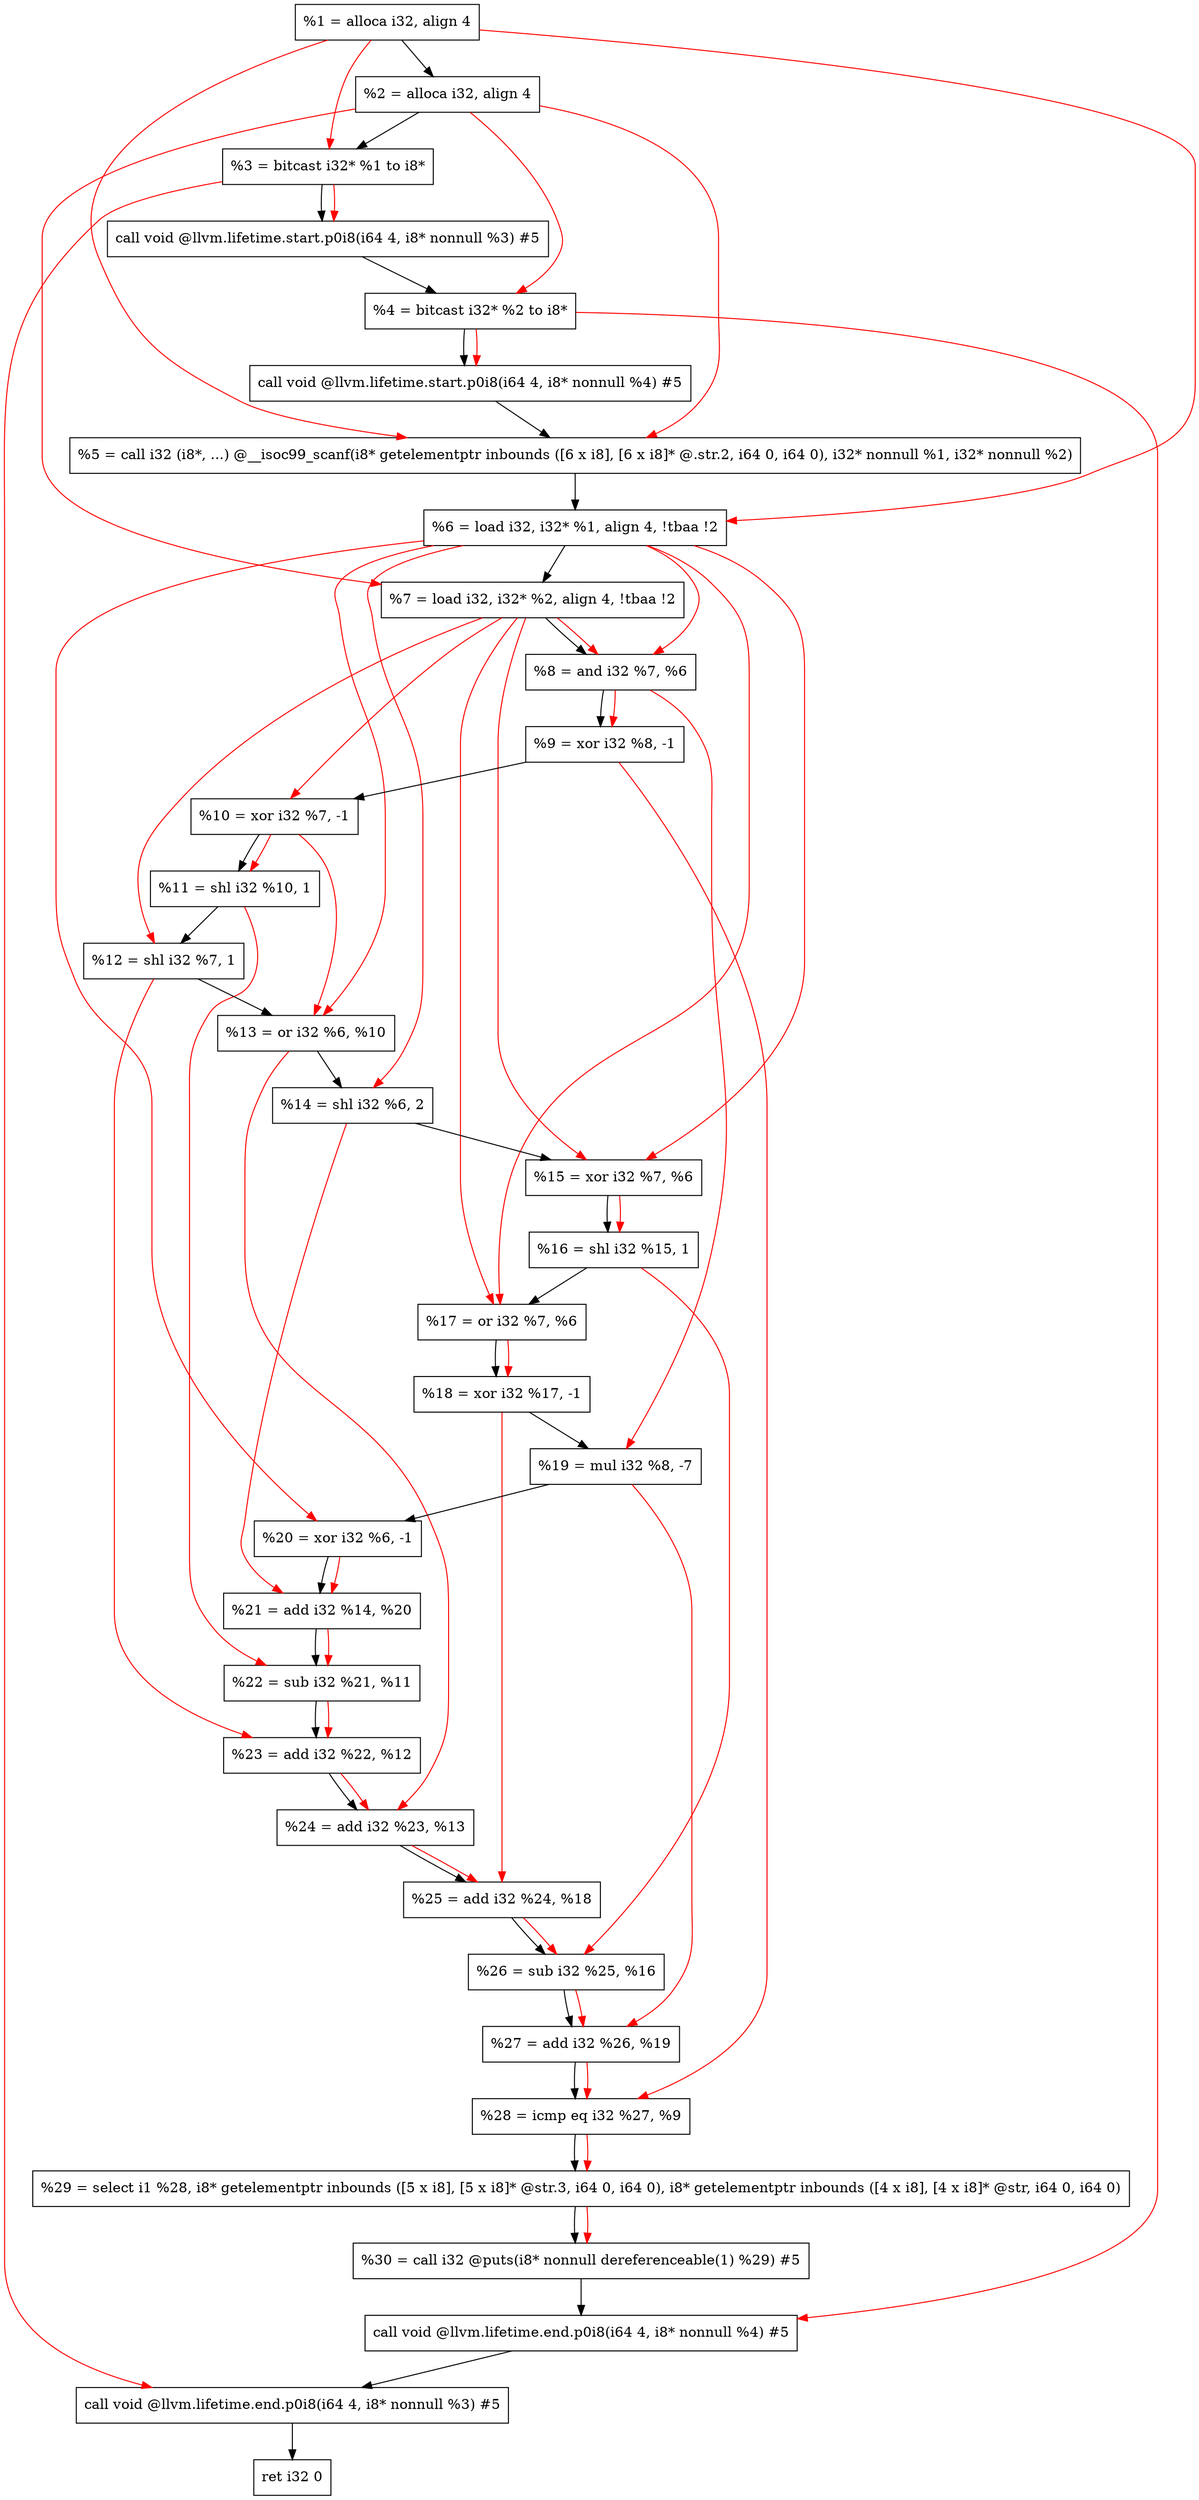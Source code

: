 digraph "DFG for'main' function" {
	Node0x17c6b18[shape=record, label="  %1 = alloca i32, align 4"];
	Node0x17c6b98[shape=record, label="  %2 = alloca i32, align 4"];
	Node0x17c6c28[shape=record, label="  %3 = bitcast i32* %1 to i8*"];
	Node0x17c7088[shape=record, label="  call void @llvm.lifetime.start.p0i8(i64 4, i8* nonnull %3) #5"];
	Node0x17c7168[shape=record, label="  %4 = bitcast i32* %2 to i8*"];
	Node0x17c7288[shape=record, label="  call void @llvm.lifetime.start.p0i8(i64 4, i8* nonnull %4) #5"];
	Node0x17c74c0[shape=record, label="  %5 = call i32 (i8*, ...) @__isoc99_scanf(i8* getelementptr inbounds ([6 x i8], [6 x i8]* @.str.2, i64 0, i64 0), i32* nonnull %1, i32* nonnull %2)"];
	Node0x17c7578[shape=record, label="  %6 = load i32, i32* %1, align 4, !tbaa !2"];
	Node0x17c84e8[shape=record, label="  %7 = load i32, i32* %2, align 4, !tbaa !2"];
	Node0x17c8b70[shape=record, label="  %8 = and i32 %7, %6"];
	Node0x17c8be0[shape=record, label="  %9 = xor i32 %8, -1"];
	Node0x17c8c50[shape=record, label="  %10 = xor i32 %7, -1"];
	Node0x17c8cc0[shape=record, label="  %11 = shl i32 %10, 1"];
	Node0x17c8d30[shape=record, label="  %12 = shl i32 %7, 1"];
	Node0x17c8da0[shape=record, label="  %13 = or i32 %6, %10"];
	Node0x17c8e10[shape=record, label="  %14 = shl i32 %6, 2"];
	Node0x17c8e80[shape=record, label="  %15 = xor i32 %7, %6"];
	Node0x17c8ef0[shape=record, label="  %16 = shl i32 %15, 1"];
	Node0x17c8f60[shape=record, label="  %17 = or i32 %7, %6"];
	Node0x17c8fd0[shape=record, label="  %18 = xor i32 %17, -1"];
	Node0x17c9040[shape=record, label="  %19 = mul i32 %8, -7"];
	Node0x17c90b0[shape=record, label="  %20 = xor i32 %6, -1"];
	Node0x17c9120[shape=record, label="  %21 = add i32 %14, %20"];
	Node0x17c9190[shape=record, label="  %22 = sub i32 %21, %11"];
	Node0x17c9200[shape=record, label="  %23 = add i32 %22, %12"];
	Node0x17c9270[shape=record, label="  %24 = add i32 %23, %13"];
	Node0x17c92e0[shape=record, label="  %25 = add i32 %24, %18"];
	Node0x17c9350[shape=record, label="  %26 = sub i32 %25, %16"];
	Node0x17c93c0[shape=record, label="  %27 = add i32 %26, %19"];
	Node0x17c9430[shape=record, label="  %28 = icmp eq i32 %27, %9"];
	Node0x17679d8[shape=record, label="  %29 = select i1 %28, i8* getelementptr inbounds ([5 x i8], [5 x i8]* @str.3, i64 0, i64 0), i8* getelementptr inbounds ([4 x i8], [4 x i8]* @str, i64 0, i64 0)"];
	Node0x17c94c0[shape=record, label="  %30 = call i32 @puts(i8* nonnull dereferenceable(1) %29) #5"];
	Node0x17c9718[shape=record, label="  call void @llvm.lifetime.end.p0i8(i64 4, i8* nonnull %4) #5"];
	Node0x17c9878[shape=record, label="  call void @llvm.lifetime.end.p0i8(i64 4, i8* nonnull %3) #5"];
	Node0x17c9938[shape=record, label="  ret i32 0"];
	Node0x17c6b18 -> Node0x17c6b98;
	Node0x17c6b98 -> Node0x17c6c28;
	Node0x17c6c28 -> Node0x17c7088;
	Node0x17c7088 -> Node0x17c7168;
	Node0x17c7168 -> Node0x17c7288;
	Node0x17c7288 -> Node0x17c74c0;
	Node0x17c74c0 -> Node0x17c7578;
	Node0x17c7578 -> Node0x17c84e8;
	Node0x17c84e8 -> Node0x17c8b70;
	Node0x17c8b70 -> Node0x17c8be0;
	Node0x17c8be0 -> Node0x17c8c50;
	Node0x17c8c50 -> Node0x17c8cc0;
	Node0x17c8cc0 -> Node0x17c8d30;
	Node0x17c8d30 -> Node0x17c8da0;
	Node0x17c8da0 -> Node0x17c8e10;
	Node0x17c8e10 -> Node0x17c8e80;
	Node0x17c8e80 -> Node0x17c8ef0;
	Node0x17c8ef0 -> Node0x17c8f60;
	Node0x17c8f60 -> Node0x17c8fd0;
	Node0x17c8fd0 -> Node0x17c9040;
	Node0x17c9040 -> Node0x17c90b0;
	Node0x17c90b0 -> Node0x17c9120;
	Node0x17c9120 -> Node0x17c9190;
	Node0x17c9190 -> Node0x17c9200;
	Node0x17c9200 -> Node0x17c9270;
	Node0x17c9270 -> Node0x17c92e0;
	Node0x17c92e0 -> Node0x17c9350;
	Node0x17c9350 -> Node0x17c93c0;
	Node0x17c93c0 -> Node0x17c9430;
	Node0x17c9430 -> Node0x17679d8;
	Node0x17679d8 -> Node0x17c94c0;
	Node0x17c94c0 -> Node0x17c9718;
	Node0x17c9718 -> Node0x17c9878;
	Node0x17c9878 -> Node0x17c9938;
edge [color=red]
	Node0x17c6b18 -> Node0x17c6c28;
	Node0x17c6c28 -> Node0x17c7088;
	Node0x17c6b98 -> Node0x17c7168;
	Node0x17c7168 -> Node0x17c7288;
	Node0x17c6b18 -> Node0x17c74c0;
	Node0x17c6b98 -> Node0x17c74c0;
	Node0x17c6b18 -> Node0x17c7578;
	Node0x17c6b98 -> Node0x17c84e8;
	Node0x17c84e8 -> Node0x17c8b70;
	Node0x17c7578 -> Node0x17c8b70;
	Node0x17c8b70 -> Node0x17c8be0;
	Node0x17c84e8 -> Node0x17c8c50;
	Node0x17c8c50 -> Node0x17c8cc0;
	Node0x17c84e8 -> Node0x17c8d30;
	Node0x17c7578 -> Node0x17c8da0;
	Node0x17c8c50 -> Node0x17c8da0;
	Node0x17c7578 -> Node0x17c8e10;
	Node0x17c84e8 -> Node0x17c8e80;
	Node0x17c7578 -> Node0x17c8e80;
	Node0x17c8e80 -> Node0x17c8ef0;
	Node0x17c84e8 -> Node0x17c8f60;
	Node0x17c7578 -> Node0x17c8f60;
	Node0x17c8f60 -> Node0x17c8fd0;
	Node0x17c8b70 -> Node0x17c9040;
	Node0x17c7578 -> Node0x17c90b0;
	Node0x17c8e10 -> Node0x17c9120;
	Node0x17c90b0 -> Node0x17c9120;
	Node0x17c9120 -> Node0x17c9190;
	Node0x17c8cc0 -> Node0x17c9190;
	Node0x17c9190 -> Node0x17c9200;
	Node0x17c8d30 -> Node0x17c9200;
	Node0x17c9200 -> Node0x17c9270;
	Node0x17c8da0 -> Node0x17c9270;
	Node0x17c9270 -> Node0x17c92e0;
	Node0x17c8fd0 -> Node0x17c92e0;
	Node0x17c92e0 -> Node0x17c9350;
	Node0x17c8ef0 -> Node0x17c9350;
	Node0x17c9350 -> Node0x17c93c0;
	Node0x17c9040 -> Node0x17c93c0;
	Node0x17c93c0 -> Node0x17c9430;
	Node0x17c8be0 -> Node0x17c9430;
	Node0x17c9430 -> Node0x17679d8;
	Node0x17679d8 -> Node0x17c94c0;
	Node0x17c7168 -> Node0x17c9718;
	Node0x17c6c28 -> Node0x17c9878;
}
